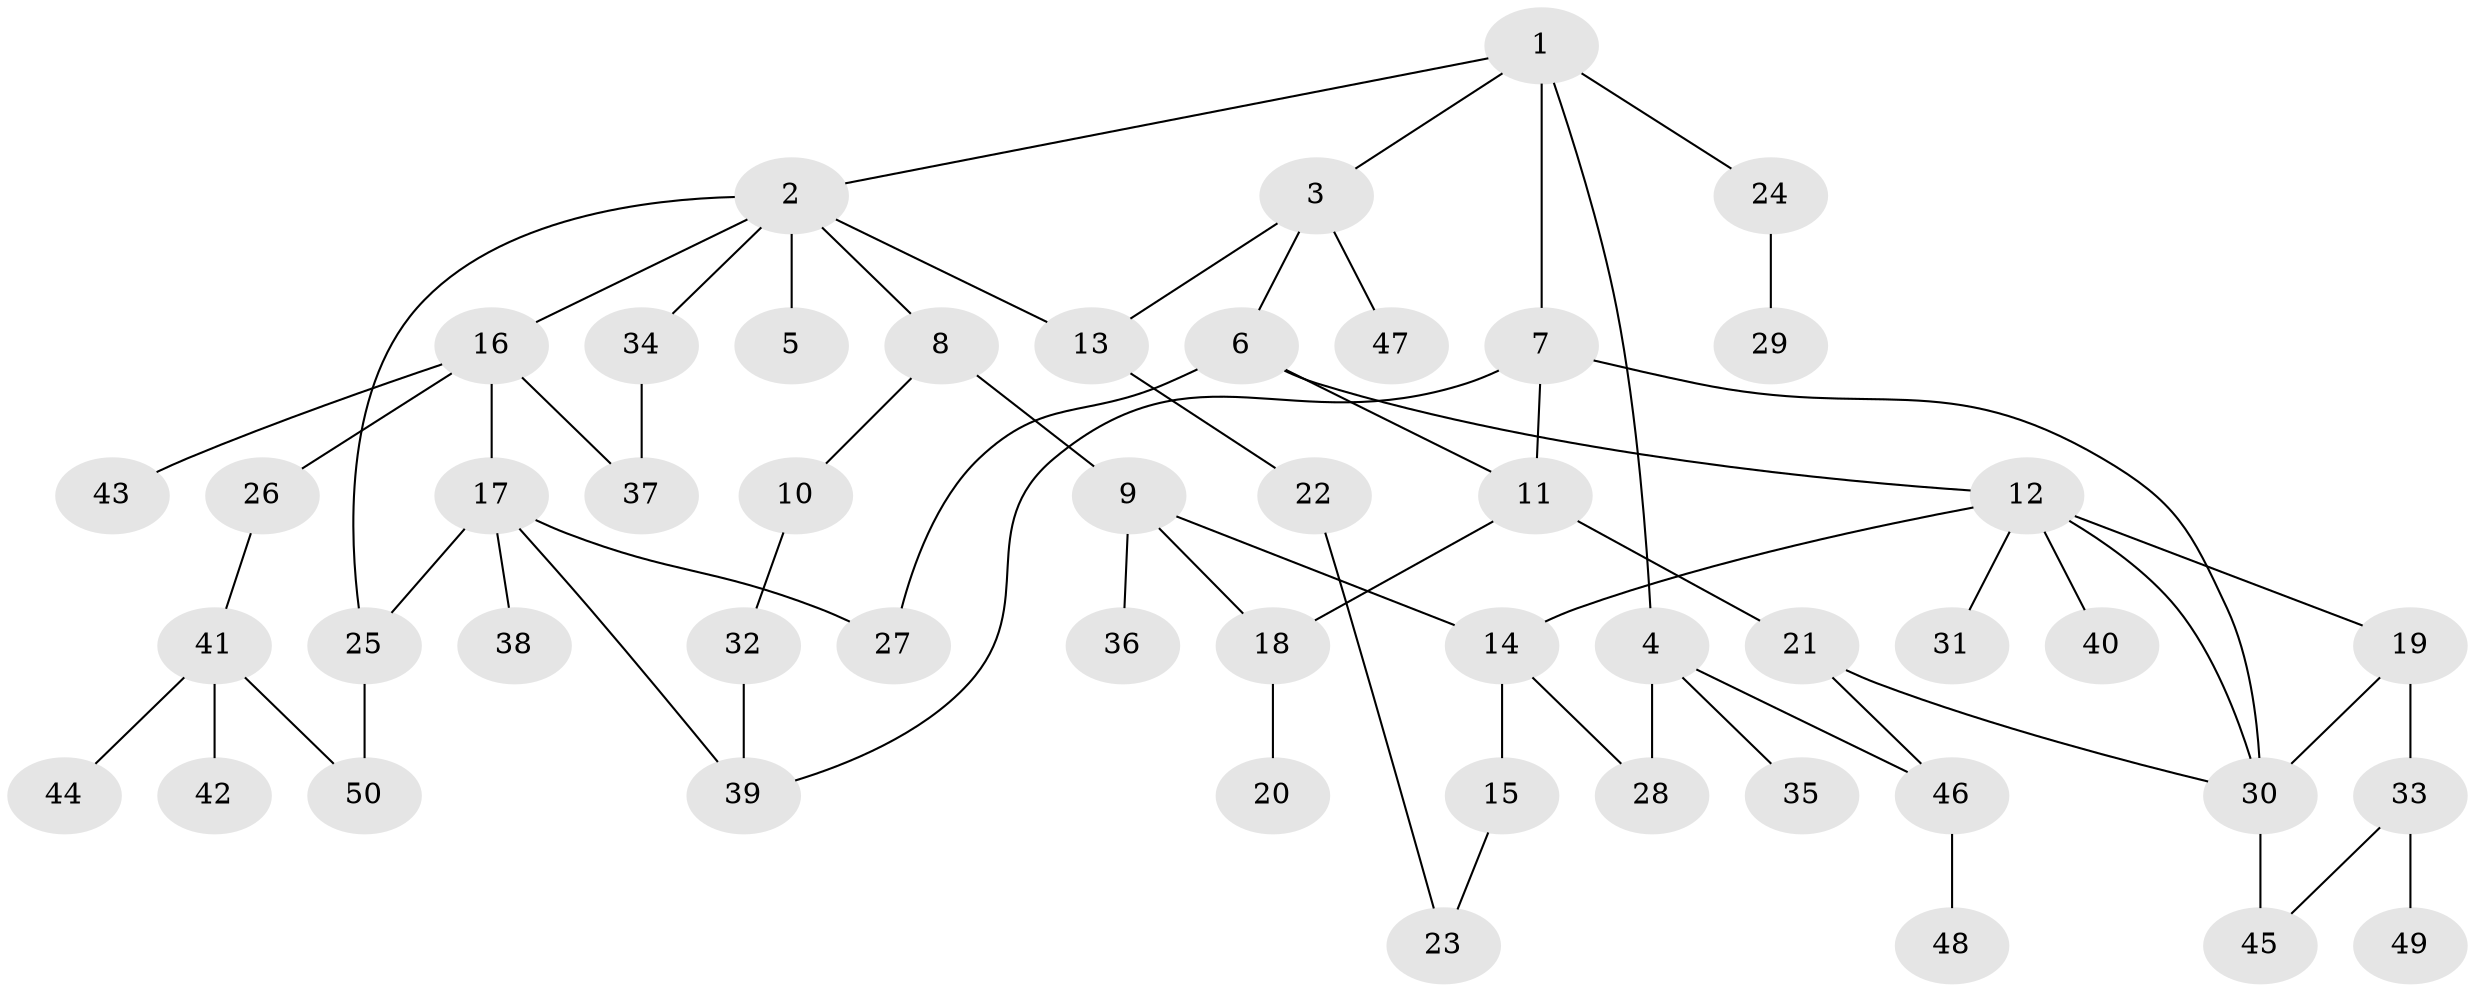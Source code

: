 // coarse degree distribution, {11: 0.04, 4: 0.08, 1: 0.4, 6: 0.08, 5: 0.04, 3: 0.16, 2: 0.2}
// Generated by graph-tools (version 1.1) at 2025/16/03/04/25 18:16:57]
// undirected, 50 vertices, 66 edges
graph export_dot {
graph [start="1"]
  node [color=gray90,style=filled];
  1;
  2;
  3;
  4;
  5;
  6;
  7;
  8;
  9;
  10;
  11;
  12;
  13;
  14;
  15;
  16;
  17;
  18;
  19;
  20;
  21;
  22;
  23;
  24;
  25;
  26;
  27;
  28;
  29;
  30;
  31;
  32;
  33;
  34;
  35;
  36;
  37;
  38;
  39;
  40;
  41;
  42;
  43;
  44;
  45;
  46;
  47;
  48;
  49;
  50;
  1 -- 2;
  1 -- 3;
  1 -- 4;
  1 -- 7;
  1 -- 24;
  2 -- 5;
  2 -- 8;
  2 -- 16;
  2 -- 34;
  2 -- 13;
  2 -- 25;
  3 -- 6;
  3 -- 13;
  3 -- 47;
  4 -- 28;
  4 -- 35;
  4 -- 46;
  6 -- 12;
  6 -- 27;
  6 -- 11;
  7 -- 11;
  7 -- 39;
  7 -- 30;
  8 -- 9;
  8 -- 10;
  9 -- 14;
  9 -- 18;
  9 -- 36;
  10 -- 32;
  11 -- 21;
  11 -- 18;
  12 -- 19;
  12 -- 31;
  12 -- 40;
  12 -- 30;
  12 -- 14;
  13 -- 22;
  14 -- 15;
  14 -- 28;
  15 -- 23;
  16 -- 17;
  16 -- 26;
  16 -- 43;
  16 -- 37;
  17 -- 25;
  17 -- 27;
  17 -- 38;
  17 -- 39;
  18 -- 20;
  19 -- 33;
  19 -- 30;
  21 -- 30;
  21 -- 46;
  22 -- 23;
  24 -- 29;
  25 -- 50;
  26 -- 41;
  30 -- 45;
  32 -- 39;
  33 -- 49;
  33 -- 45;
  34 -- 37;
  41 -- 42;
  41 -- 44;
  41 -- 50;
  46 -- 48;
}
